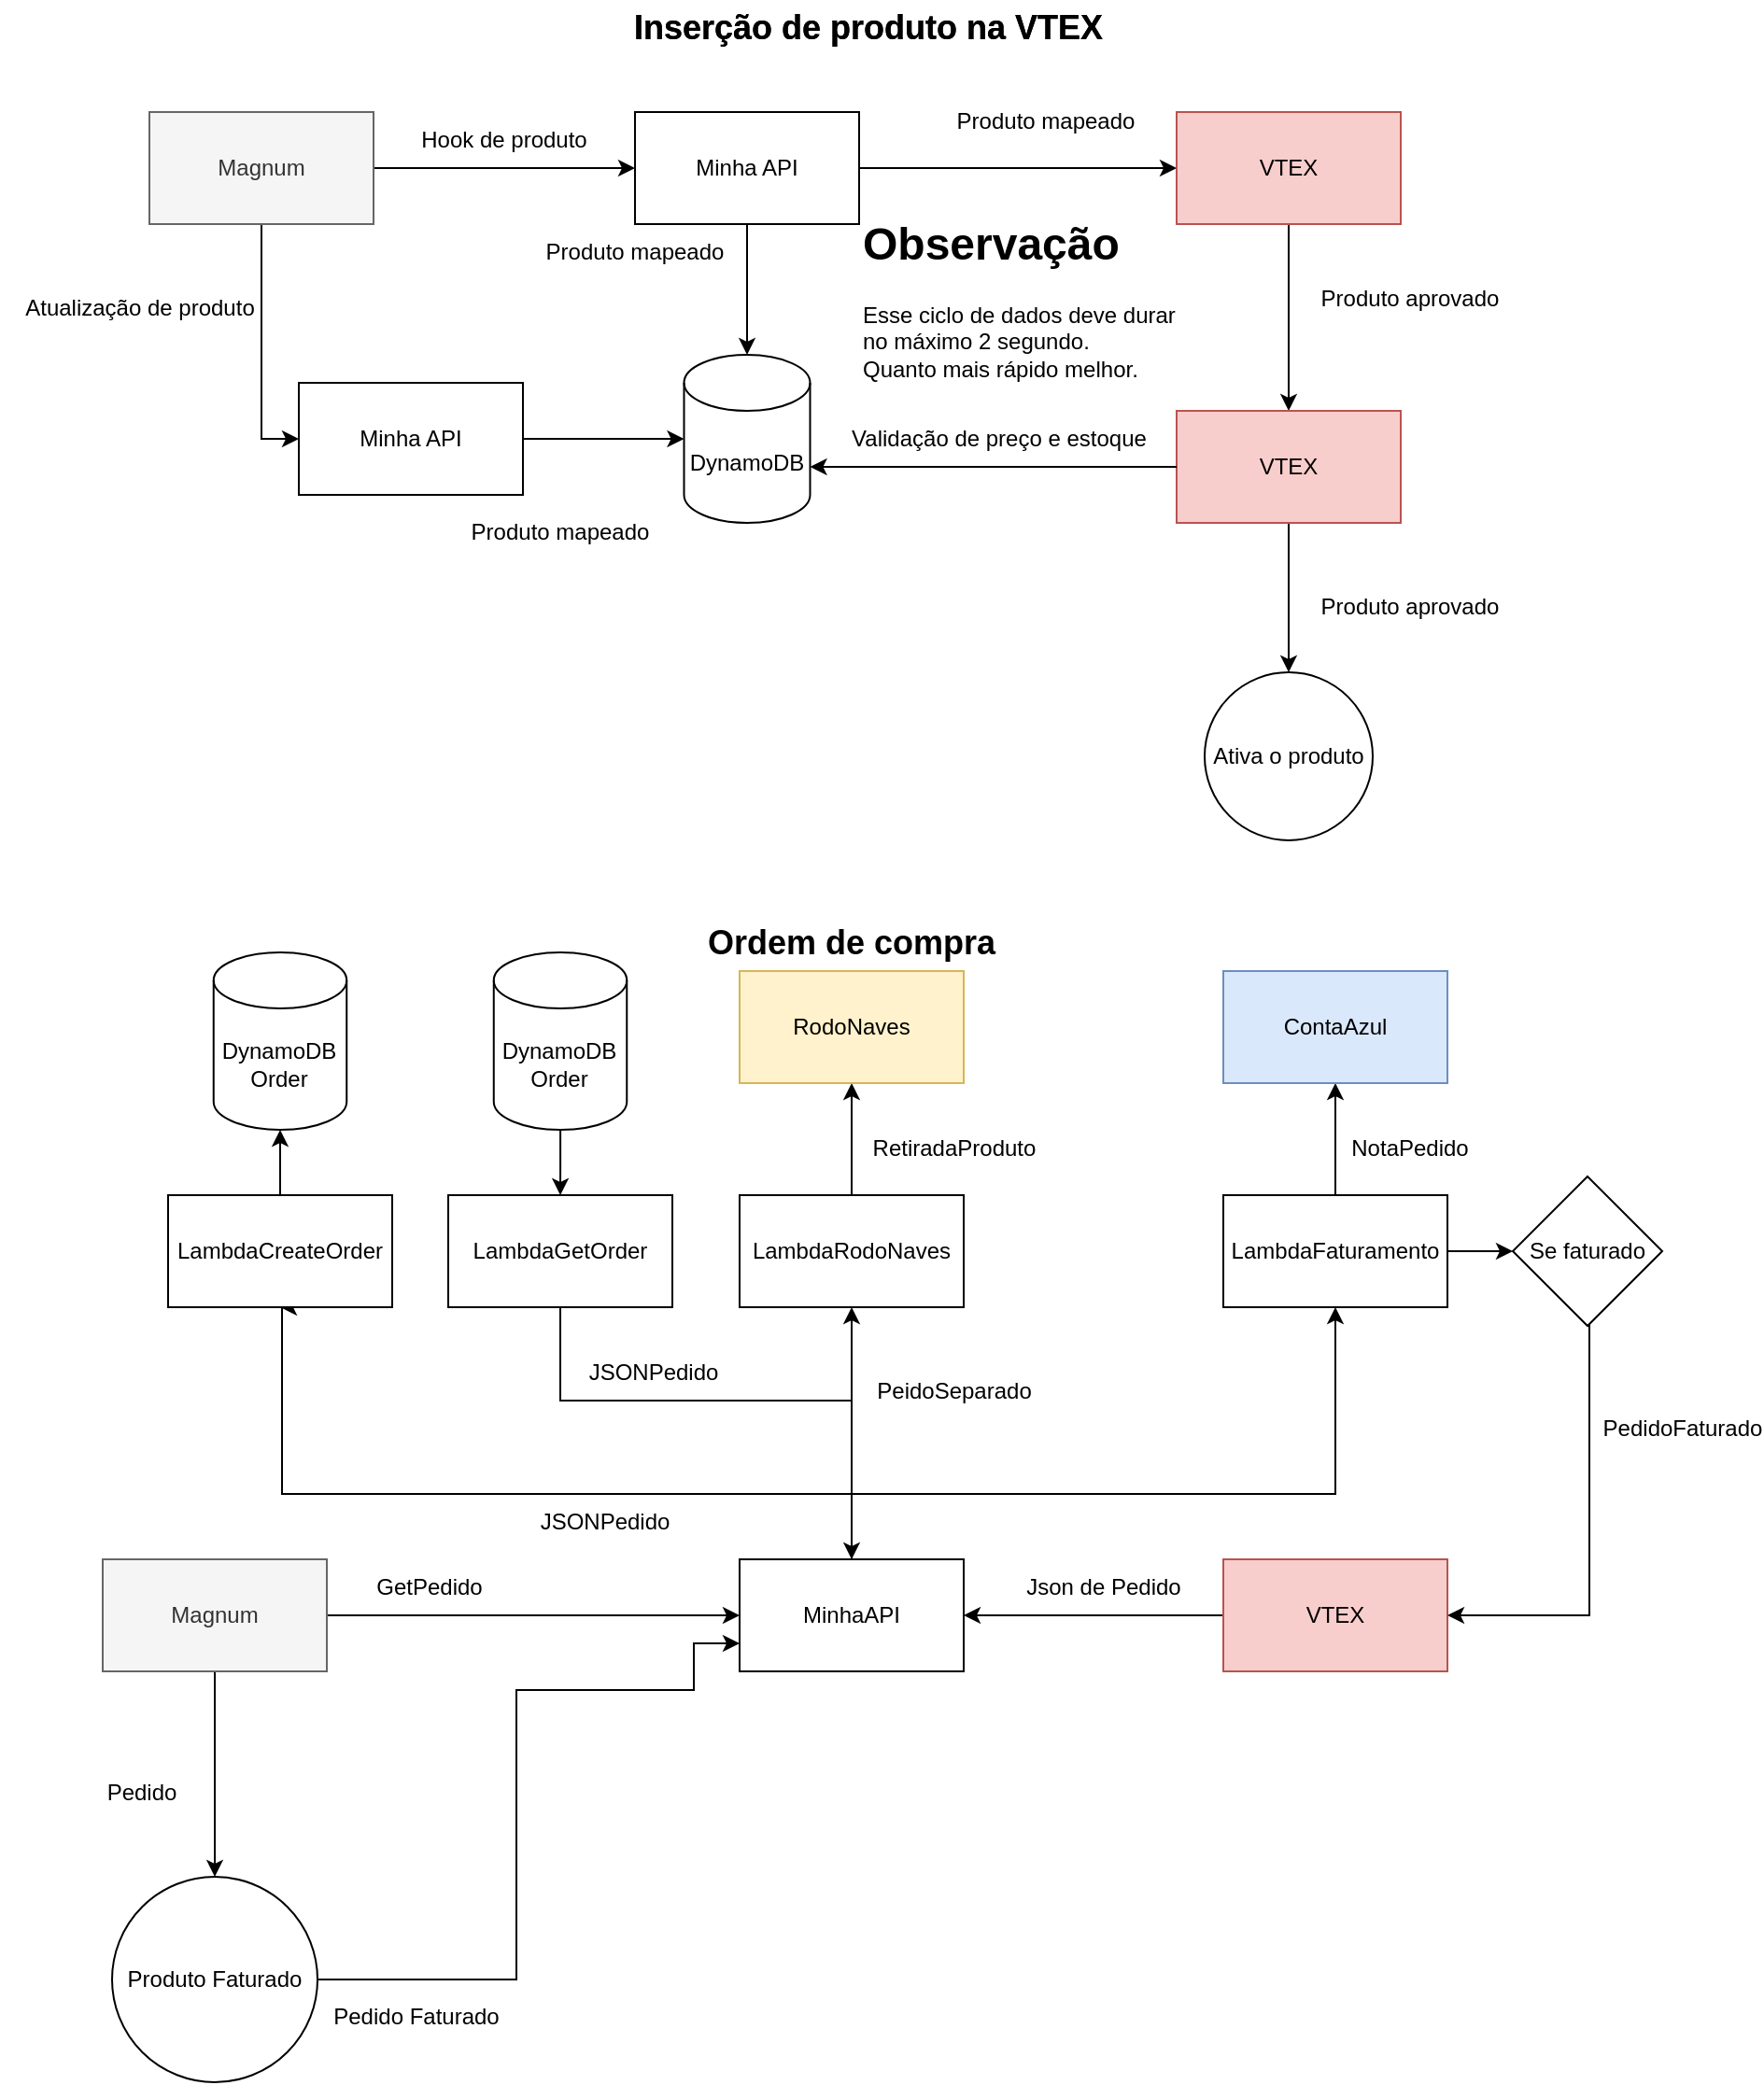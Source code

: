<mxfile version="26.0.6">
  <diagram name="Página-1" id="JwrMWpCtj4y0UdQ7Rwn1">
    <mxGraphModel dx="1066" dy="426" grid="1" gridSize="10" guides="1" tooltips="1" connect="1" arrows="1" fold="1" page="1" pageScale="1" pageWidth="827" pageHeight="1169" math="0" shadow="0">
      <root>
        <mxCell id="0" />
        <mxCell id="1" parent="0" />
        <mxCell id="2zczGr-va-qwcwLliaHw-3" style="edgeStyle=orthogonalEdgeStyle;rounded=0;orthogonalLoop=1;jettySize=auto;html=1;" parent="1" source="2zczGr-va-qwcwLliaHw-1" target="2zczGr-va-qwcwLliaHw-2" edge="1">
          <mxGeometry relative="1" as="geometry" />
        </mxCell>
        <mxCell id="2zczGr-va-qwcwLliaHw-18" style="edgeStyle=orthogonalEdgeStyle;rounded=0;orthogonalLoop=1;jettySize=auto;html=1;entryX=0;entryY=0.5;entryDx=0;entryDy=0;" parent="1" source="2zczGr-va-qwcwLliaHw-1" target="2zczGr-va-qwcwLliaHw-17" edge="1">
          <mxGeometry relative="1" as="geometry" />
        </mxCell>
        <mxCell id="2zczGr-va-qwcwLliaHw-1" value="Magnum" style="rounded=0;whiteSpace=wrap;html=1;fillColor=#f5f5f5;fontColor=#333333;strokeColor=#666666;" parent="1" vertex="1">
          <mxGeometry x="89" y="100" width="120" height="60" as="geometry" />
        </mxCell>
        <mxCell id="2zczGr-va-qwcwLliaHw-6" style="edgeStyle=orthogonalEdgeStyle;rounded=0;orthogonalLoop=1;jettySize=auto;html=1;" parent="1" source="2zczGr-va-qwcwLliaHw-2" target="2zczGr-va-qwcwLliaHw-5" edge="1">
          <mxGeometry relative="1" as="geometry" />
        </mxCell>
        <mxCell id="2zczGr-va-qwcwLliaHw-2" value="Minha API" style="rounded=0;whiteSpace=wrap;html=1;" parent="1" vertex="1">
          <mxGeometry x="349" y="100" width="120" height="60" as="geometry" />
        </mxCell>
        <mxCell id="2zczGr-va-qwcwLliaHw-4" value="Hook de produto" style="text;html=1;align=center;verticalAlign=middle;whiteSpace=wrap;rounded=0;" parent="1" vertex="1">
          <mxGeometry x="229" y="100" width="100" height="30" as="geometry" />
        </mxCell>
        <mxCell id="2zczGr-va-qwcwLliaHw-10" style="edgeStyle=orthogonalEdgeStyle;rounded=0;orthogonalLoop=1;jettySize=auto;html=1;entryX=0.5;entryY=0;entryDx=0;entryDy=0;" parent="1" source="2zczGr-va-qwcwLliaHw-5" target="2zczGr-va-qwcwLliaHw-9" edge="1">
          <mxGeometry relative="1" as="geometry" />
        </mxCell>
        <mxCell id="2zczGr-va-qwcwLliaHw-5" value="VTEX" style="rounded=0;whiteSpace=wrap;html=1;fillColor=#f8cecc;strokeColor=#b85450;" parent="1" vertex="1">
          <mxGeometry x="639" y="100" width="120" height="60" as="geometry" />
        </mxCell>
        <mxCell id="2zczGr-va-qwcwLliaHw-7" value="Produto mapeado" style="text;html=1;align=center;verticalAlign=middle;whiteSpace=wrap;rounded=0;" parent="1" vertex="1">
          <mxGeometry x="509" y="90" width="120" height="30" as="geometry" />
        </mxCell>
        <mxCell id="2zczGr-va-qwcwLliaHw-8" value="&lt;h1 style=&quot;margin-top: 0px;&quot;&gt;Observação&lt;/h1&gt;&lt;div&gt;Esse ciclo de dados deve durar no máximo 2 segundo.&lt;/div&gt;&lt;div&gt;Quanto mais rápido melhor.&lt;/div&gt;" style="text;html=1;whiteSpace=wrap;overflow=hidden;rounded=0;" parent="1" vertex="1">
          <mxGeometry x="469" y="150" width="170" height="110" as="geometry" />
        </mxCell>
        <mxCell id="2zczGr-va-qwcwLliaHw-23" style="edgeStyle=orthogonalEdgeStyle;rounded=0;orthogonalLoop=1;jettySize=auto;html=1;entryX=0.5;entryY=0;entryDx=0;entryDy=0;" parent="1" source="2zczGr-va-qwcwLliaHw-9" target="2zczGr-va-qwcwLliaHw-22" edge="1">
          <mxGeometry relative="1" as="geometry" />
        </mxCell>
        <mxCell id="2zczGr-va-qwcwLliaHw-9" value="VTEX" style="rounded=0;whiteSpace=wrap;html=1;fillColor=#f8cecc;strokeColor=#b85450;" parent="1" vertex="1">
          <mxGeometry x="639" y="260" width="120" height="60" as="geometry" />
        </mxCell>
        <mxCell id="2zczGr-va-qwcwLliaHw-11" value="Produto aprovado" style="text;html=1;align=center;verticalAlign=middle;whiteSpace=wrap;rounded=0;" parent="1" vertex="1">
          <mxGeometry x="709" y="185" width="110" height="30" as="geometry" />
        </mxCell>
        <mxCell id="2zczGr-va-qwcwLliaHw-13" value="DynamoDB" style="shape=cylinder3;whiteSpace=wrap;html=1;boundedLbl=1;backgroundOutline=1;size=15;" parent="1" vertex="1">
          <mxGeometry x="375.25" y="230" width="67.5" height="90" as="geometry" />
        </mxCell>
        <mxCell id="2zczGr-va-qwcwLliaHw-14" style="edgeStyle=orthogonalEdgeStyle;rounded=0;orthogonalLoop=1;jettySize=auto;html=1;entryX=0.5;entryY=0;entryDx=0;entryDy=0;entryPerimeter=0;" parent="1" source="2zczGr-va-qwcwLliaHw-2" target="2zczGr-va-qwcwLliaHw-13" edge="1">
          <mxGeometry relative="1" as="geometry" />
        </mxCell>
        <mxCell id="2zczGr-va-qwcwLliaHw-15" style="edgeStyle=orthogonalEdgeStyle;rounded=0;orthogonalLoop=1;jettySize=auto;html=1;entryX=1;entryY=0;entryDx=0;entryDy=60;entryPerimeter=0;" parent="1" source="2zczGr-va-qwcwLliaHw-9" target="2zczGr-va-qwcwLliaHw-13" edge="1">
          <mxGeometry relative="1" as="geometry" />
        </mxCell>
        <mxCell id="2zczGr-va-qwcwLliaHw-16" value="Validação de preço e estoque" style="text;html=1;align=center;verticalAlign=middle;whiteSpace=wrap;rounded=0;" parent="1" vertex="1">
          <mxGeometry x="459" y="260" width="170" height="30" as="geometry" />
        </mxCell>
        <mxCell id="2zczGr-va-qwcwLliaHw-20" style="edgeStyle=orthogonalEdgeStyle;rounded=0;orthogonalLoop=1;jettySize=auto;html=1;" parent="1" source="2zczGr-va-qwcwLliaHw-17" target="2zczGr-va-qwcwLliaHw-13" edge="1">
          <mxGeometry relative="1" as="geometry" />
        </mxCell>
        <mxCell id="2zczGr-va-qwcwLliaHw-17" value="Minha API" style="rounded=0;whiteSpace=wrap;html=1;" parent="1" vertex="1">
          <mxGeometry x="169" y="245" width="120" height="60" as="geometry" />
        </mxCell>
        <mxCell id="2zczGr-va-qwcwLliaHw-19" value="Atualização de produto" style="text;html=1;align=center;verticalAlign=middle;whiteSpace=wrap;rounded=0;" parent="1" vertex="1">
          <mxGeometry x="9" y="190" width="150" height="30" as="geometry" />
        </mxCell>
        <mxCell id="2zczGr-va-qwcwLliaHw-22" value="Ativa o produto" style="ellipse;whiteSpace=wrap;html=1;aspect=fixed;" parent="1" vertex="1">
          <mxGeometry x="654" y="400" width="90" height="90" as="geometry" />
        </mxCell>
        <mxCell id="2zczGr-va-qwcwLliaHw-24" value="Produto aprovado" style="text;html=1;align=center;verticalAlign=middle;whiteSpace=wrap;rounded=0;" parent="1" vertex="1">
          <mxGeometry x="709" y="350" width="110" height="30" as="geometry" />
        </mxCell>
        <mxCell id="2zczGr-va-qwcwLliaHw-29" value="Produto mapeado" style="text;html=1;align=center;verticalAlign=middle;whiteSpace=wrap;rounded=0;" parent="1" vertex="1">
          <mxGeometry x="289" y="160" width="120" height="30" as="geometry" />
        </mxCell>
        <mxCell id="2zczGr-va-qwcwLliaHw-30" value="Produto mapeado" style="text;html=1;align=center;verticalAlign=middle;whiteSpace=wrap;rounded=0;" parent="1" vertex="1">
          <mxGeometry x="249" y="310" width="120" height="30" as="geometry" />
        </mxCell>
        <mxCell id="FZFOcRTSQXgEtiSQkMod-1" value="Inserção de produto na VTEX" style="text;html=1;align=center;verticalAlign=middle;whiteSpace=wrap;rounded=0;fontSize=18;fontStyle=1" parent="1" vertex="1">
          <mxGeometry x="319" y="40" width="310" height="30" as="geometry" />
        </mxCell>
        <mxCell id="FZFOcRTSQXgEtiSQkMod-2" value="Inserção de produto na VTEX" style="text;html=1;align=center;verticalAlign=middle;whiteSpace=wrap;rounded=0;fontSize=18;fontStyle=1" parent="1" vertex="1">
          <mxGeometry x="319" y="40" width="310" height="30" as="geometry" />
        </mxCell>
        <mxCell id="FZFOcRTSQXgEtiSQkMod-3" value="Ordem de compra" style="text;html=1;align=center;verticalAlign=middle;whiteSpace=wrap;rounded=0;fontSize=18;fontStyle=1" parent="1" vertex="1">
          <mxGeometry x="310" y="530" width="310" height="30" as="geometry" />
        </mxCell>
        <mxCell id="h7239qkk3jvsULKhZbue-3" style="edgeStyle=orthogonalEdgeStyle;rounded=0;orthogonalLoop=1;jettySize=auto;html=1;entryX=1;entryY=0.5;entryDx=0;entryDy=0;" parent="1" source="h7239qkk3jvsULKhZbue-1" target="h7239qkk3jvsULKhZbue-2" edge="1">
          <mxGeometry relative="1" as="geometry" />
        </mxCell>
        <mxCell id="h7239qkk3jvsULKhZbue-1" value="VTEX" style="rounded=0;whiteSpace=wrap;html=1;fillColor=#f8cecc;strokeColor=#b85450;" parent="1" vertex="1">
          <mxGeometry x="664" y="875" width="120" height="60" as="geometry" />
        </mxCell>
        <mxCell id="h7239qkk3jvsULKhZbue-35" style="edgeStyle=orthogonalEdgeStyle;rounded=0;orthogonalLoop=1;jettySize=auto;html=1;entryX=0.5;entryY=1;entryDx=0;entryDy=0;" parent="1" source="h7239qkk3jvsULKhZbue-2" target="h7239qkk3jvsULKhZbue-30" edge="1">
          <mxGeometry relative="1" as="geometry">
            <Array as="points">
              <mxPoint x="465" y="840" />
              <mxPoint x="724" y="840" />
            </Array>
          </mxGeometry>
        </mxCell>
        <mxCell id="h7239qkk3jvsULKhZbue-36" style="edgeStyle=orthogonalEdgeStyle;rounded=0;orthogonalLoop=1;jettySize=auto;html=1;entryX=0.5;entryY=1;entryDx=0;entryDy=0;" parent="1" source="h7239qkk3jvsULKhZbue-2" target="h7239qkk3jvsULKhZbue-29" edge="1">
          <mxGeometry relative="1" as="geometry" />
        </mxCell>
        <mxCell id="JLs4M8Y_g-yFLiTVrAUI-8" style="edgeStyle=orthogonalEdgeStyle;rounded=0;orthogonalLoop=1;jettySize=auto;html=1;entryX=0.5;entryY=1;entryDx=0;entryDy=0;" parent="1" source="h7239qkk3jvsULKhZbue-2" target="h7239qkk3jvsULKhZbue-28" edge="1">
          <mxGeometry relative="1" as="geometry">
            <Array as="points">
              <mxPoint x="465" y="840" />
              <mxPoint x="160" y="840" />
            </Array>
          </mxGeometry>
        </mxCell>
        <mxCell id="h7239qkk3jvsULKhZbue-2" value="MinhaAPI" style="rounded=0;whiteSpace=wrap;html=1;" parent="1" vertex="1">
          <mxGeometry x="405" y="875" width="120" height="60" as="geometry" />
        </mxCell>
        <mxCell id="h7239qkk3jvsULKhZbue-12" style="edgeStyle=orthogonalEdgeStyle;rounded=0;orthogonalLoop=1;jettySize=auto;html=1;" parent="1" source="h7239qkk3jvsULKhZbue-5" target="h7239qkk3jvsULKhZbue-11" edge="1">
          <mxGeometry relative="1" as="geometry" />
        </mxCell>
        <mxCell id="JLs4M8Y_g-yFLiTVrAUI-1" style="edgeStyle=orthogonalEdgeStyle;rounded=0;orthogonalLoop=1;jettySize=auto;html=1;entryX=0;entryY=0.5;entryDx=0;entryDy=0;" parent="1" source="h7239qkk3jvsULKhZbue-5" target="h7239qkk3jvsULKhZbue-2" edge="1">
          <mxGeometry relative="1" as="geometry" />
        </mxCell>
        <mxCell id="h7239qkk3jvsULKhZbue-5" value="Magnum" style="rounded=0;whiteSpace=wrap;html=1;fillColor=#f5f5f5;fontColor=#333333;strokeColor=#666666;" parent="1" vertex="1">
          <mxGeometry x="64" y="875" width="120" height="60" as="geometry" />
        </mxCell>
        <mxCell id="h7239qkk3jvsULKhZbue-7" value="Json de Pedido" style="text;html=1;align=center;verticalAlign=middle;whiteSpace=wrap;rounded=0;" parent="1" vertex="1">
          <mxGeometry x="555" y="875" width="90" height="30" as="geometry" />
        </mxCell>
        <mxCell id="h7239qkk3jvsULKhZbue-13" style="edgeStyle=orthogonalEdgeStyle;rounded=0;orthogonalLoop=1;jettySize=auto;html=1;entryX=0;entryY=0.75;entryDx=0;entryDy=0;" parent="1" source="h7239qkk3jvsULKhZbue-11" target="h7239qkk3jvsULKhZbue-2" edge="1">
          <mxGeometry relative="1" as="geometry">
            <Array as="points">
              <mxPoint x="285.5" y="1100" />
              <mxPoint x="285.5" y="945" />
              <mxPoint x="380.5" y="945" />
              <mxPoint x="380.5" y="920" />
            </Array>
          </mxGeometry>
        </mxCell>
        <mxCell id="h7239qkk3jvsULKhZbue-11" value="Produto Faturado" style="ellipse;whiteSpace=wrap;html=1;aspect=fixed;" parent="1" vertex="1">
          <mxGeometry x="69" y="1045" width="110" height="110" as="geometry" />
        </mxCell>
        <mxCell id="h7239qkk3jvsULKhZbue-25" value="Pedido Faturado" style="text;html=1;align=center;verticalAlign=middle;whiteSpace=wrap;rounded=0;" parent="1" vertex="1">
          <mxGeometry x="179" y="1105" width="106" height="30" as="geometry" />
        </mxCell>
        <mxCell id="h7239qkk3jvsULKhZbue-27" value="Pedido" style="text;html=1;align=center;verticalAlign=middle;whiteSpace=wrap;rounded=0;" parent="1" vertex="1">
          <mxGeometry x="55" y="985" width="60" height="30" as="geometry" />
        </mxCell>
        <mxCell id="h7239qkk3jvsULKhZbue-28" value="LambdaCreateOrder" style="rounded=0;whiteSpace=wrap;html=1;" parent="1" vertex="1">
          <mxGeometry x="99" y="680" width="120" height="60" as="geometry" />
        </mxCell>
        <mxCell id="JLs4M8Y_g-yFLiTVrAUI-20" style="edgeStyle=orthogonalEdgeStyle;rounded=0;orthogonalLoop=1;jettySize=auto;html=1;entryX=0.5;entryY=1;entryDx=0;entryDy=0;" parent="1" source="h7239qkk3jvsULKhZbue-29" target="JLs4M8Y_g-yFLiTVrAUI-19" edge="1">
          <mxGeometry relative="1" as="geometry" />
        </mxCell>
        <mxCell id="h7239qkk3jvsULKhZbue-29" value="LambdaRodoNaves" style="rounded=0;whiteSpace=wrap;html=1;" parent="1" vertex="1">
          <mxGeometry x="405" y="680" width="120" height="60" as="geometry" />
        </mxCell>
        <mxCell id="JLs4M8Y_g-yFLiTVrAUI-11" style="edgeStyle=orthogonalEdgeStyle;rounded=0;orthogonalLoop=1;jettySize=auto;html=1;entryX=0.5;entryY=1;entryDx=0;entryDy=0;" parent="1" source="h7239qkk3jvsULKhZbue-30" target="JLs4M8Y_g-yFLiTVrAUI-10" edge="1">
          <mxGeometry relative="1" as="geometry" />
        </mxCell>
        <mxCell id="JLs4M8Y_g-yFLiTVrAUI-16" style="edgeStyle=orthogonalEdgeStyle;rounded=0;orthogonalLoop=1;jettySize=auto;html=1;entryX=0;entryY=0.5;entryDx=0;entryDy=0;" parent="1" source="h7239qkk3jvsULKhZbue-30" target="JLs4M8Y_g-yFLiTVrAUI-15" edge="1">
          <mxGeometry relative="1" as="geometry" />
        </mxCell>
        <mxCell id="h7239qkk3jvsULKhZbue-30" value="LambdaFaturamento" style="rounded=0;whiteSpace=wrap;html=1;" parent="1" vertex="1">
          <mxGeometry x="664" y="680" width="120" height="60" as="geometry" />
        </mxCell>
        <mxCell id="JLs4M8Y_g-yFLiTVrAUI-2" value="DynamoDB&lt;div&gt;Order&lt;/div&gt;" style="shape=cylinder3;whiteSpace=wrap;html=1;boundedLbl=1;backgroundOutline=1;size=15;" parent="1" vertex="1">
          <mxGeometry x="123.37" y="550" width="71.25" height="95" as="geometry" />
        </mxCell>
        <mxCell id="JLs4M8Y_g-yFLiTVrAUI-3" style="edgeStyle=orthogonalEdgeStyle;rounded=0;orthogonalLoop=1;jettySize=auto;html=1;entryX=0.5;entryY=1;entryDx=0;entryDy=0;entryPerimeter=0;" parent="1" source="h7239qkk3jvsULKhZbue-28" target="JLs4M8Y_g-yFLiTVrAUI-2" edge="1">
          <mxGeometry relative="1" as="geometry" />
        </mxCell>
        <mxCell id="JLs4M8Y_g-yFLiTVrAUI-5" value="JSONPedido" style="text;html=1;align=center;verticalAlign=middle;whiteSpace=wrap;rounded=0;" parent="1" vertex="1">
          <mxGeometry x="302.5" y="840" width="60" height="30" as="geometry" />
        </mxCell>
        <mxCell id="JLs4M8Y_g-yFLiTVrAUI-6" value="GetPedido" style="text;html=1;align=center;verticalAlign=middle;whiteSpace=wrap;rounded=0;" parent="1" vertex="1">
          <mxGeometry x="209" y="875" width="60" height="30" as="geometry" />
        </mxCell>
        <mxCell id="JLs4M8Y_g-yFLiTVrAUI-10" value="ContaAzul" style="rounded=0;whiteSpace=wrap;html=1;fillColor=#dae8fc;strokeColor=#6c8ebf;" parent="1" vertex="1">
          <mxGeometry x="664" y="560" width="120" height="60" as="geometry" />
        </mxCell>
        <mxCell id="JLs4M8Y_g-yFLiTVrAUI-12" value="NotaPedido" style="text;html=1;align=center;verticalAlign=middle;whiteSpace=wrap;rounded=0;" parent="1" vertex="1">
          <mxGeometry x="734" y="640" width="60" height="30" as="geometry" />
        </mxCell>
        <mxCell id="JLs4M8Y_g-yFLiTVrAUI-17" style="edgeStyle=orthogonalEdgeStyle;rounded=0;orthogonalLoop=1;jettySize=auto;html=1;entryX=1;entryY=0.5;entryDx=0;entryDy=0;" parent="1" source="JLs4M8Y_g-yFLiTVrAUI-15" target="h7239qkk3jvsULKhZbue-1" edge="1">
          <mxGeometry relative="1" as="geometry">
            <Array as="points">
              <mxPoint x="860" y="905" />
            </Array>
          </mxGeometry>
        </mxCell>
        <mxCell id="JLs4M8Y_g-yFLiTVrAUI-15" value="Se faturado" style="rhombus;whiteSpace=wrap;html=1;" parent="1" vertex="1">
          <mxGeometry x="819" y="670" width="80" height="80" as="geometry" />
        </mxCell>
        <mxCell id="JLs4M8Y_g-yFLiTVrAUI-18" value="PedidoFaturado" style="text;html=1;align=center;verticalAlign=middle;whiteSpace=wrap;rounded=0;" parent="1" vertex="1">
          <mxGeometry x="880" y="790" width="60" height="30" as="geometry" />
        </mxCell>
        <mxCell id="JLs4M8Y_g-yFLiTVrAUI-19" value="RodoNaves" style="rounded=0;whiteSpace=wrap;html=1;fillColor=#fff2cc;strokeColor=#d6b656;" parent="1" vertex="1">
          <mxGeometry x="405" y="560" width="120" height="60" as="geometry" />
        </mxCell>
        <mxCell id="JLs4M8Y_g-yFLiTVrAUI-21" value="RetiradaProduto" style="text;html=1;align=center;verticalAlign=middle;whiteSpace=wrap;rounded=0;" parent="1" vertex="1">
          <mxGeometry x="470" y="640" width="100" height="30" as="geometry" />
        </mxCell>
        <mxCell id="JLs4M8Y_g-yFLiTVrAUI-22" value="PeidoSeparado" style="text;html=1;align=center;verticalAlign=middle;whiteSpace=wrap;rounded=0;" parent="1" vertex="1">
          <mxGeometry x="480" y="770" width="80" height="30" as="geometry" />
        </mxCell>
        <mxCell id="citqePC5oyJYDPQVF7V5-4" style="edgeStyle=orthogonalEdgeStyle;rounded=0;orthogonalLoop=1;jettySize=auto;html=1;entryX=0.5;entryY=0;entryDx=0;entryDy=0;" parent="1" source="citqePC5oyJYDPQVF7V5-1" target="h7239qkk3jvsULKhZbue-2" edge="1">
          <mxGeometry relative="1" as="geometry">
            <Array as="points">
              <mxPoint x="309" y="790" />
              <mxPoint x="465" y="790" />
            </Array>
          </mxGeometry>
        </mxCell>
        <mxCell id="citqePC5oyJYDPQVF7V5-1" value="LambdaGetOrder" style="rounded=0;whiteSpace=wrap;html=1;" parent="1" vertex="1">
          <mxGeometry x="249" y="680" width="120" height="60" as="geometry" />
        </mxCell>
        <mxCell id="citqePC5oyJYDPQVF7V5-3" style="edgeStyle=orthogonalEdgeStyle;rounded=0;orthogonalLoop=1;jettySize=auto;html=1;entryX=0.5;entryY=0;entryDx=0;entryDy=0;" parent="1" source="citqePC5oyJYDPQVF7V5-2" target="citqePC5oyJYDPQVF7V5-1" edge="1">
          <mxGeometry relative="1" as="geometry" />
        </mxCell>
        <mxCell id="citqePC5oyJYDPQVF7V5-2" value="DynamoDB&lt;div&gt;Order&lt;/div&gt;" style="shape=cylinder3;whiteSpace=wrap;html=1;boundedLbl=1;backgroundOutline=1;size=15;" parent="1" vertex="1">
          <mxGeometry x="273.38" y="550" width="71.25" height="95" as="geometry" />
        </mxCell>
        <mxCell id="citqePC5oyJYDPQVF7V5-5" value="JSONPedido" style="text;html=1;align=center;verticalAlign=middle;whiteSpace=wrap;rounded=0;" parent="1" vertex="1">
          <mxGeometry x="329" y="760" width="60" height="30" as="geometry" />
        </mxCell>
      </root>
    </mxGraphModel>
  </diagram>
</mxfile>
